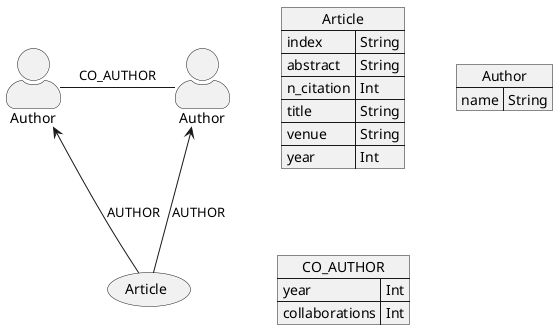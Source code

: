 @startuml
allowmixing
skinparam actorStyle awesome
actor "Author" as a1
actor "Author" as a2
usecase "Article" as p1
' usecase "Article" as p2

p1 -up-> a1: AUTHOR
p1 -up-> a2: AUTHOR
a1 -right- a2: CO_AUTHOR

json Article {
   "index": "String",
   "abstract": "String",
   "n_citation": "Int",
   "title": "String",
   "venue": "String",
   "year": "Int"
}
json Author {
   "name": "String"
}
json CO_AUTHOR {
   "year": "Int",
   "collaborations": "Int"
}
@enduml